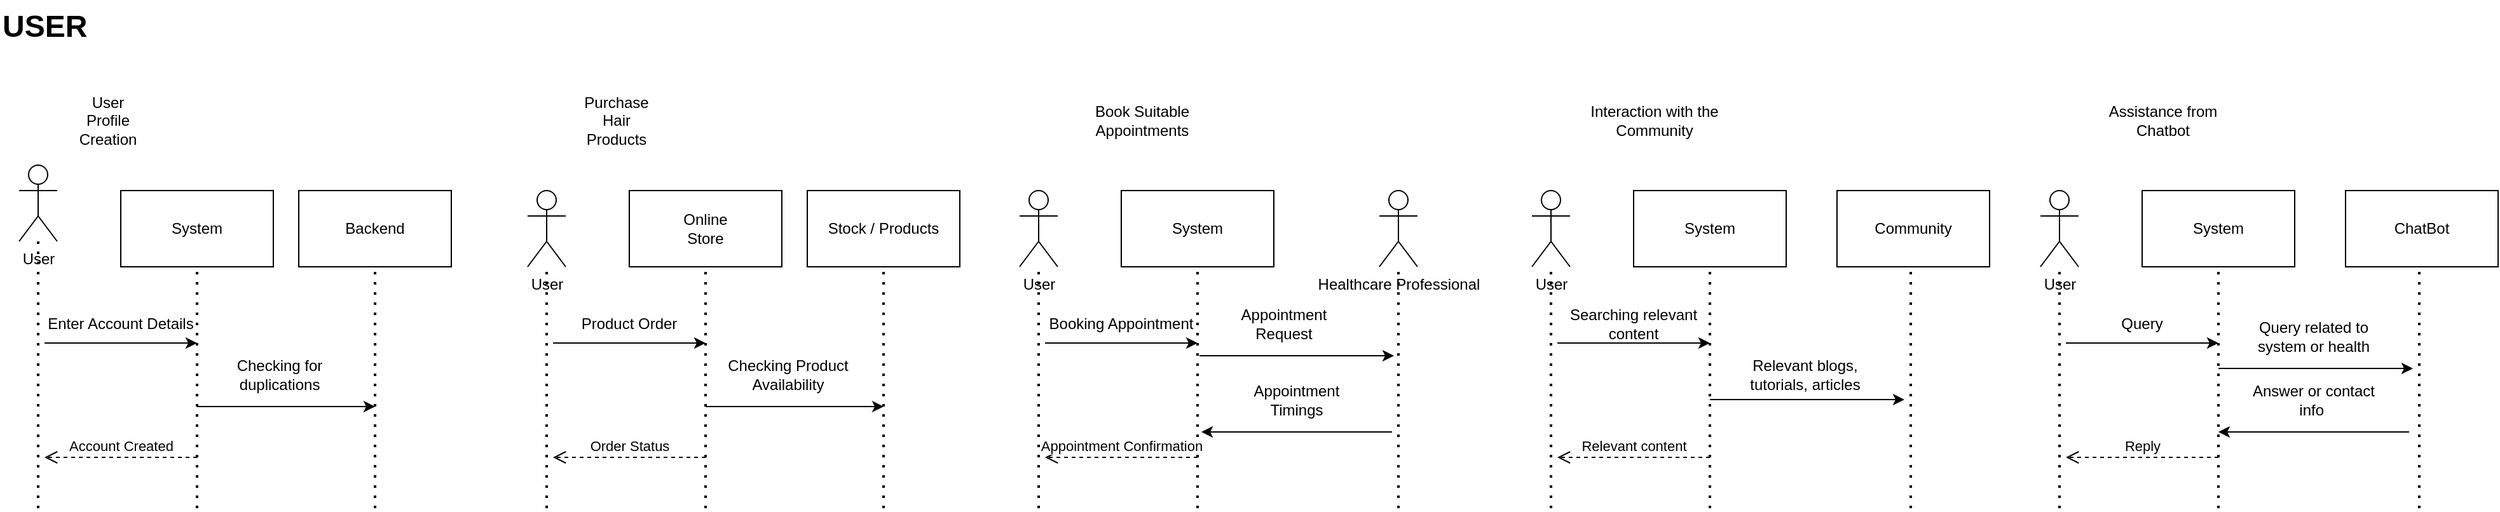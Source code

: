 <mxfile version="24.2.8" type="device" pages="3">
  <diagram name="User" id="lleS5YqRQ-dVJAeJbo27">
    <mxGraphModel dx="1507" dy="3149" grid="1" gridSize="10" guides="1" tooltips="1" connect="1" arrows="1" fold="1" page="1" pageScale="1" pageWidth="827" pageHeight="1169" math="0" shadow="0">
      <root>
        <mxCell id="0" />
        <mxCell id="1" parent="0" />
        <mxCell id="WGwZTziETFCkNmXilPPT-1" value="User" style="shape=umlActor;verticalLabelPosition=bottom;verticalAlign=top;html=1;outlineConnect=0;" vertex="1" parent="1">
          <mxGeometry x="60" y="-1580" width="30" height="60" as="geometry" />
        </mxCell>
        <mxCell id="WGwZTziETFCkNmXilPPT-3" value="User Profile Creation" style="text;html=1;align=center;verticalAlign=middle;whiteSpace=wrap;rounded=0;" vertex="1" parent="1">
          <mxGeometry x="100" y="-1630" width="60" height="30" as="geometry" />
        </mxCell>
        <mxCell id="WGwZTziETFCkNmXilPPT-4" value="" style="endArrow=none;dashed=1;html=1;dashPattern=1 3;strokeWidth=2;rounded=0;" edge="1" parent="1" target="WGwZTziETFCkNmXilPPT-1">
          <mxGeometry width="50" height="50" relative="1" as="geometry">
            <mxPoint x="75" y="-1310" as="sourcePoint" />
            <mxPoint x="180" y="-1500" as="targetPoint" />
          </mxGeometry>
        </mxCell>
        <mxCell id="WGwZTziETFCkNmXilPPT-11" value="" style="endArrow=none;dashed=1;html=1;dashPattern=1 3;strokeWidth=2;rounded=0;" edge="1" parent="1">
          <mxGeometry width="50" height="50" relative="1" as="geometry">
            <mxPoint x="200" y="-1310" as="sourcePoint" />
            <mxPoint x="200" y="-1500" as="targetPoint" />
          </mxGeometry>
        </mxCell>
        <mxCell id="WGwZTziETFCkNmXilPPT-15" value="" style="rounded=0;whiteSpace=wrap;html=1;" vertex="1" parent="1">
          <mxGeometry x="140" y="-1560" width="120" height="60" as="geometry" />
        </mxCell>
        <mxCell id="WGwZTziETFCkNmXilPPT-16" value="System" style="text;html=1;align=center;verticalAlign=middle;whiteSpace=wrap;rounded=0;" vertex="1" parent="1">
          <mxGeometry x="170" y="-1545" width="60" height="30" as="geometry" />
        </mxCell>
        <mxCell id="WGwZTziETFCkNmXilPPT-17" value="" style="endArrow=classic;html=1;rounded=0;" edge="1" parent="1">
          <mxGeometry width="50" height="50" relative="1" as="geometry">
            <mxPoint x="80" y="-1440" as="sourcePoint" />
            <mxPoint x="200" y="-1440" as="targetPoint" />
          </mxGeometry>
        </mxCell>
        <mxCell id="WGwZTziETFCkNmXilPPT-18" value="Account Created" style="html=1;verticalAlign=bottom;endArrow=open;dashed=1;endSize=8;curved=0;rounded=0;" edge="1" parent="1">
          <mxGeometry relative="1" as="geometry">
            <mxPoint x="200" y="-1350" as="sourcePoint" />
            <mxPoint x="80" y="-1350" as="targetPoint" />
          </mxGeometry>
        </mxCell>
        <mxCell id="WGwZTziETFCkNmXilPPT-19" value="" style="endArrow=none;dashed=1;html=1;dashPattern=1 3;strokeWidth=2;rounded=0;" edge="1" parent="1">
          <mxGeometry width="50" height="50" relative="1" as="geometry">
            <mxPoint x="340" y="-1310" as="sourcePoint" />
            <mxPoint x="340" y="-1500" as="targetPoint" />
          </mxGeometry>
        </mxCell>
        <mxCell id="WGwZTziETFCkNmXilPPT-20" value="" style="rounded=0;whiteSpace=wrap;html=1;" vertex="1" parent="1">
          <mxGeometry x="280" y="-1560" width="120" height="60" as="geometry" />
        </mxCell>
        <mxCell id="WGwZTziETFCkNmXilPPT-21" value="Backend" style="text;html=1;align=center;verticalAlign=middle;whiteSpace=wrap;rounded=0;" vertex="1" parent="1">
          <mxGeometry x="310" y="-1545" width="60" height="30" as="geometry" />
        </mxCell>
        <mxCell id="WGwZTziETFCkNmXilPPT-22" value="" style="endArrow=classic;html=1;rounded=0;" edge="1" parent="1">
          <mxGeometry width="50" height="50" relative="1" as="geometry">
            <mxPoint x="200" y="-1390" as="sourcePoint" />
            <mxPoint x="340" y="-1390" as="targetPoint" />
          </mxGeometry>
        </mxCell>
        <mxCell id="WGwZTziETFCkNmXilPPT-23" value="Enter Account Details" style="text;html=1;align=center;verticalAlign=middle;whiteSpace=wrap;rounded=0;" vertex="1" parent="1">
          <mxGeometry x="80" y="-1470" width="120" height="30" as="geometry" />
        </mxCell>
        <mxCell id="WGwZTziETFCkNmXilPPT-24" value="Checking for duplications" style="text;html=1;align=center;verticalAlign=middle;whiteSpace=wrap;rounded=0;" vertex="1" parent="1">
          <mxGeometry x="210" y="-1430" width="110" height="30" as="geometry" />
        </mxCell>
        <mxCell id="WGwZTziETFCkNmXilPPT-26" value="User&lt;div&gt;&lt;br&gt;&lt;/div&gt;" style="shape=umlActor;verticalLabelPosition=bottom;verticalAlign=top;html=1;outlineConnect=0;" vertex="1" parent="1">
          <mxGeometry x="460" y="-1560" width="30" height="60" as="geometry" />
        </mxCell>
        <mxCell id="WGwZTziETFCkNmXilPPT-27" value="Purchase Hair Products" style="text;html=1;align=center;verticalAlign=middle;whiteSpace=wrap;rounded=0;" vertex="1" parent="1">
          <mxGeometry x="500" y="-1630" width="60" height="30" as="geometry" />
        </mxCell>
        <mxCell id="WGwZTziETFCkNmXilPPT-28" value="" style="endArrow=none;dashed=1;html=1;dashPattern=1 3;strokeWidth=2;rounded=0;" edge="1" parent="1" target="WGwZTziETFCkNmXilPPT-26">
          <mxGeometry width="50" height="50" relative="1" as="geometry">
            <mxPoint x="475" y="-1310" as="sourcePoint" />
            <mxPoint x="580" y="-1500" as="targetPoint" />
          </mxGeometry>
        </mxCell>
        <mxCell id="WGwZTziETFCkNmXilPPT-29" value="" style="endArrow=none;dashed=1;html=1;dashPattern=1 3;strokeWidth=2;rounded=0;" edge="1" parent="1">
          <mxGeometry width="50" height="50" relative="1" as="geometry">
            <mxPoint x="600" y="-1310" as="sourcePoint" />
            <mxPoint x="600" y="-1500" as="targetPoint" />
          </mxGeometry>
        </mxCell>
        <mxCell id="WGwZTziETFCkNmXilPPT-30" value="" style="rounded=0;whiteSpace=wrap;html=1;" vertex="1" parent="1">
          <mxGeometry x="540" y="-1560" width="120" height="60" as="geometry" />
        </mxCell>
        <mxCell id="WGwZTziETFCkNmXilPPT-31" value="Online Store" style="text;html=1;align=center;verticalAlign=middle;whiteSpace=wrap;rounded=0;" vertex="1" parent="1">
          <mxGeometry x="570" y="-1545" width="60" height="30" as="geometry" />
        </mxCell>
        <mxCell id="WGwZTziETFCkNmXilPPT-32" value="" style="endArrow=classic;html=1;rounded=0;" edge="1" parent="1">
          <mxGeometry width="50" height="50" relative="1" as="geometry">
            <mxPoint x="480" y="-1440" as="sourcePoint" />
            <mxPoint x="600" y="-1440" as="targetPoint" />
          </mxGeometry>
        </mxCell>
        <mxCell id="WGwZTziETFCkNmXilPPT-33" value="Order Status" style="html=1;verticalAlign=bottom;endArrow=open;dashed=1;endSize=8;curved=0;rounded=0;" edge="1" parent="1">
          <mxGeometry relative="1" as="geometry">
            <mxPoint x="600" y="-1350" as="sourcePoint" />
            <mxPoint x="480" y="-1350" as="targetPoint" />
          </mxGeometry>
        </mxCell>
        <mxCell id="WGwZTziETFCkNmXilPPT-34" value="" style="endArrow=none;dashed=1;html=1;dashPattern=1 3;strokeWidth=2;rounded=0;" edge="1" parent="1">
          <mxGeometry width="50" height="50" relative="1" as="geometry">
            <mxPoint x="740" y="-1310" as="sourcePoint" />
            <mxPoint x="740" y="-1500" as="targetPoint" />
          </mxGeometry>
        </mxCell>
        <mxCell id="WGwZTziETFCkNmXilPPT-35" value="" style="rounded=0;whiteSpace=wrap;html=1;" vertex="1" parent="1">
          <mxGeometry x="680" y="-1560" width="120" height="60" as="geometry" />
        </mxCell>
        <mxCell id="WGwZTziETFCkNmXilPPT-36" value="Stock / Products" style="text;html=1;align=center;verticalAlign=middle;whiteSpace=wrap;rounded=0;" vertex="1" parent="1">
          <mxGeometry x="695" y="-1545" width="90" height="30" as="geometry" />
        </mxCell>
        <mxCell id="WGwZTziETFCkNmXilPPT-37" value="" style="endArrow=classic;html=1;rounded=0;" edge="1" parent="1">
          <mxGeometry width="50" height="50" relative="1" as="geometry">
            <mxPoint x="600" y="-1390" as="sourcePoint" />
            <mxPoint x="740" y="-1390" as="targetPoint" />
          </mxGeometry>
        </mxCell>
        <mxCell id="WGwZTziETFCkNmXilPPT-38" value="Product Order" style="text;html=1;align=center;verticalAlign=middle;whiteSpace=wrap;rounded=0;" vertex="1" parent="1">
          <mxGeometry x="480" y="-1470" width="120" height="30" as="geometry" />
        </mxCell>
        <mxCell id="WGwZTziETFCkNmXilPPT-39" value="Checking Product Availability" style="text;html=1;align=center;verticalAlign=middle;whiteSpace=wrap;rounded=0;" vertex="1" parent="1">
          <mxGeometry x="610" y="-1430" width="110" height="30" as="geometry" />
        </mxCell>
        <mxCell id="WGwZTziETFCkNmXilPPT-45" value="User&lt;div&gt;&lt;br&gt;&lt;/div&gt;" style="shape=umlActor;verticalLabelPosition=bottom;verticalAlign=top;html=1;outlineConnect=0;" vertex="1" parent="1">
          <mxGeometry x="847" y="-1560" width="30" height="60" as="geometry" />
        </mxCell>
        <mxCell id="WGwZTziETFCkNmXilPPT-46" value="Book Suitable Appointments" style="text;html=1;align=center;verticalAlign=middle;whiteSpace=wrap;rounded=0;" vertex="1" parent="1">
          <mxGeometry x="887" y="-1630" width="113" height="30" as="geometry" />
        </mxCell>
        <mxCell id="WGwZTziETFCkNmXilPPT-47" value="" style="endArrow=none;dashed=1;html=1;dashPattern=1 3;strokeWidth=2;rounded=0;" edge="1" parent="1" target="WGwZTziETFCkNmXilPPT-45">
          <mxGeometry width="50" height="50" relative="1" as="geometry">
            <mxPoint x="862" y="-1310" as="sourcePoint" />
            <mxPoint x="967" y="-1500" as="targetPoint" />
          </mxGeometry>
        </mxCell>
        <mxCell id="WGwZTziETFCkNmXilPPT-48" value="" style="endArrow=none;dashed=1;html=1;dashPattern=1 3;strokeWidth=2;rounded=0;" edge="1" parent="1">
          <mxGeometry width="50" height="50" relative="1" as="geometry">
            <mxPoint x="987" y="-1310" as="sourcePoint" />
            <mxPoint x="987" y="-1500" as="targetPoint" />
          </mxGeometry>
        </mxCell>
        <mxCell id="WGwZTziETFCkNmXilPPT-49" value="" style="rounded=0;whiteSpace=wrap;html=1;" vertex="1" parent="1">
          <mxGeometry x="927" y="-1560" width="120" height="60" as="geometry" />
        </mxCell>
        <mxCell id="WGwZTziETFCkNmXilPPT-50" value="System" style="text;html=1;align=center;verticalAlign=middle;whiteSpace=wrap;rounded=0;" vertex="1" parent="1">
          <mxGeometry x="957" y="-1545" width="60" height="30" as="geometry" />
        </mxCell>
        <mxCell id="WGwZTziETFCkNmXilPPT-51" value="" style="endArrow=classic;html=1;rounded=0;" edge="1" parent="1">
          <mxGeometry width="50" height="50" relative="1" as="geometry">
            <mxPoint x="867" y="-1440" as="sourcePoint" />
            <mxPoint x="987" y="-1440" as="targetPoint" />
          </mxGeometry>
        </mxCell>
        <mxCell id="WGwZTziETFCkNmXilPPT-52" value="Appointment Confirmation" style="html=1;verticalAlign=bottom;endArrow=open;dashed=1;endSize=8;curved=0;rounded=0;" edge="1" parent="1">
          <mxGeometry relative="1" as="geometry">
            <mxPoint x="987" y="-1350" as="sourcePoint" />
            <mxPoint x="867" y="-1350" as="targetPoint" />
          </mxGeometry>
        </mxCell>
        <mxCell id="WGwZTziETFCkNmXilPPT-53" value="" style="endArrow=none;dashed=1;html=1;dashPattern=1 3;strokeWidth=2;rounded=0;" edge="1" parent="1" target="WGwZTziETFCkNmXilPPT-59">
          <mxGeometry width="50" height="50" relative="1" as="geometry">
            <mxPoint x="1145" y="-1310" as="sourcePoint" />
            <mxPoint x="1140" y="-1500" as="targetPoint" />
          </mxGeometry>
        </mxCell>
        <mxCell id="WGwZTziETFCkNmXilPPT-56" value="" style="endArrow=classic;html=1;rounded=0;" edge="1" parent="1">
          <mxGeometry width="50" height="50" relative="1" as="geometry">
            <mxPoint x="988.5" y="-1430" as="sourcePoint" />
            <mxPoint x="1141.5" y="-1430" as="targetPoint" />
          </mxGeometry>
        </mxCell>
        <mxCell id="WGwZTziETFCkNmXilPPT-57" value="Booking Appointment" style="text;html=1;align=center;verticalAlign=middle;whiteSpace=wrap;rounded=0;" vertex="1" parent="1">
          <mxGeometry x="867" y="-1470" width="120" height="30" as="geometry" />
        </mxCell>
        <mxCell id="WGwZTziETFCkNmXilPPT-58" value="Appointment Request" style="text;html=1;align=center;verticalAlign=middle;whiteSpace=wrap;rounded=0;" vertex="1" parent="1">
          <mxGeometry x="1000" y="-1470" width="110" height="30" as="geometry" />
        </mxCell>
        <mxCell id="WGwZTziETFCkNmXilPPT-59" value="&lt;div&gt;Healthcare Professional&lt;/div&gt;" style="shape=umlActor;verticalLabelPosition=bottom;verticalAlign=top;html=1;outlineConnect=0;" vertex="1" parent="1">
          <mxGeometry x="1130" y="-1560" width="30" height="60" as="geometry" />
        </mxCell>
        <mxCell id="WGwZTziETFCkNmXilPPT-61" value="" style="endArrow=classic;html=1;rounded=0;" edge="1" parent="1">
          <mxGeometry width="50" height="50" relative="1" as="geometry">
            <mxPoint x="1140" y="-1370" as="sourcePoint" />
            <mxPoint x="990" y="-1370" as="targetPoint" />
          </mxGeometry>
        </mxCell>
        <mxCell id="WGwZTziETFCkNmXilPPT-62" value="Appointment Timings" style="text;html=1;align=center;verticalAlign=middle;whiteSpace=wrap;rounded=0;" vertex="1" parent="1">
          <mxGeometry x="1010" y="-1410" width="110" height="30" as="geometry" />
        </mxCell>
        <mxCell id="WGwZTziETFCkNmXilPPT-63" value="User&lt;div&gt;&lt;br&gt;&lt;/div&gt;" style="shape=umlActor;verticalLabelPosition=bottom;verticalAlign=top;html=1;outlineConnect=0;" vertex="1" parent="1">
          <mxGeometry x="1250" y="-1560" width="30" height="60" as="geometry" />
        </mxCell>
        <mxCell id="WGwZTziETFCkNmXilPPT-64" value="Interaction with the Community" style="text;html=1;align=center;verticalAlign=middle;whiteSpace=wrap;rounded=0;" vertex="1" parent="1">
          <mxGeometry x="1290" y="-1630" width="113" height="30" as="geometry" />
        </mxCell>
        <mxCell id="WGwZTziETFCkNmXilPPT-65" value="" style="endArrow=none;dashed=1;html=1;dashPattern=1 3;strokeWidth=2;rounded=0;" edge="1" parent="1" target="WGwZTziETFCkNmXilPPT-63">
          <mxGeometry width="50" height="50" relative="1" as="geometry">
            <mxPoint x="1265" y="-1310" as="sourcePoint" />
            <mxPoint x="1370" y="-1500" as="targetPoint" />
          </mxGeometry>
        </mxCell>
        <mxCell id="WGwZTziETFCkNmXilPPT-66" value="" style="endArrow=none;dashed=1;html=1;dashPattern=1 3;strokeWidth=2;rounded=0;" edge="1" parent="1">
          <mxGeometry width="50" height="50" relative="1" as="geometry">
            <mxPoint x="1390" y="-1310" as="sourcePoint" />
            <mxPoint x="1390" y="-1500" as="targetPoint" />
          </mxGeometry>
        </mxCell>
        <mxCell id="WGwZTziETFCkNmXilPPT-67" value="" style="rounded=0;whiteSpace=wrap;html=1;" vertex="1" parent="1">
          <mxGeometry x="1330" y="-1560" width="120" height="60" as="geometry" />
        </mxCell>
        <mxCell id="WGwZTziETFCkNmXilPPT-68" value="System" style="text;html=1;align=center;verticalAlign=middle;whiteSpace=wrap;rounded=0;" vertex="1" parent="1">
          <mxGeometry x="1360" y="-1545" width="60" height="30" as="geometry" />
        </mxCell>
        <mxCell id="WGwZTziETFCkNmXilPPT-69" value="" style="endArrow=classic;html=1;rounded=0;" edge="1" parent="1">
          <mxGeometry width="50" height="50" relative="1" as="geometry">
            <mxPoint x="1270" y="-1440" as="sourcePoint" />
            <mxPoint x="1390" y="-1440" as="targetPoint" />
          </mxGeometry>
        </mxCell>
        <mxCell id="WGwZTziETFCkNmXilPPT-70" value="Relevant content" style="html=1;verticalAlign=bottom;endArrow=open;dashed=1;endSize=8;curved=0;rounded=0;" edge="1" parent="1">
          <mxGeometry relative="1" as="geometry">
            <mxPoint x="1390" y="-1350" as="sourcePoint" />
            <mxPoint x="1270" y="-1350" as="targetPoint" />
          </mxGeometry>
        </mxCell>
        <mxCell id="WGwZTziETFCkNmXilPPT-71" value="" style="endArrow=none;dashed=1;html=1;dashPattern=1 3;strokeWidth=2;rounded=0;" edge="1" parent="1">
          <mxGeometry width="50" height="50" relative="1" as="geometry">
            <mxPoint x="1548" y="-1310" as="sourcePoint" />
            <mxPoint x="1548" y="-1500" as="targetPoint" />
          </mxGeometry>
        </mxCell>
        <mxCell id="WGwZTziETFCkNmXilPPT-72" value="" style="endArrow=classic;html=1;rounded=0;" edge="1" parent="1">
          <mxGeometry width="50" height="50" relative="1" as="geometry">
            <mxPoint x="1390" y="-1395.5" as="sourcePoint" />
            <mxPoint x="1543" y="-1395.5" as="targetPoint" />
          </mxGeometry>
        </mxCell>
        <mxCell id="WGwZTziETFCkNmXilPPT-73" value="Searching relevant content" style="text;html=1;align=center;verticalAlign=middle;whiteSpace=wrap;rounded=0;" vertex="1" parent="1">
          <mxGeometry x="1270" y="-1470" width="120" height="30" as="geometry" />
        </mxCell>
        <mxCell id="WGwZTziETFCkNmXilPPT-74" value="Relevant blogs, tutorials, articles" style="text;html=1;align=center;verticalAlign=middle;whiteSpace=wrap;rounded=0;" vertex="1" parent="1">
          <mxGeometry x="1410" y="-1430" width="110" height="30" as="geometry" />
        </mxCell>
        <mxCell id="WGwZTziETFCkNmXilPPT-78" value="" style="rounded=0;whiteSpace=wrap;html=1;" vertex="1" parent="1">
          <mxGeometry x="1490" y="-1560" width="120" height="60" as="geometry" />
        </mxCell>
        <mxCell id="WGwZTziETFCkNmXilPPT-79" value="Community" style="text;html=1;align=center;verticalAlign=middle;whiteSpace=wrap;rounded=0;" vertex="1" parent="1">
          <mxGeometry x="1520" y="-1545" width="60" height="30" as="geometry" />
        </mxCell>
        <mxCell id="WGwZTziETFCkNmXilPPT-81" value="User&lt;div&gt;&lt;br&gt;&lt;/div&gt;" style="shape=umlActor;verticalLabelPosition=bottom;verticalAlign=top;html=1;outlineConnect=0;" vertex="1" parent="1">
          <mxGeometry x="1650" y="-1560" width="30" height="60" as="geometry" />
        </mxCell>
        <mxCell id="WGwZTziETFCkNmXilPPT-82" value="Assistance from Chatbot" style="text;html=1;align=center;verticalAlign=middle;whiteSpace=wrap;rounded=0;" vertex="1" parent="1">
          <mxGeometry x="1690" y="-1630" width="113" height="30" as="geometry" />
        </mxCell>
        <mxCell id="WGwZTziETFCkNmXilPPT-83" value="" style="endArrow=none;dashed=1;html=1;dashPattern=1 3;strokeWidth=2;rounded=0;" edge="1" parent="1" target="WGwZTziETFCkNmXilPPT-81">
          <mxGeometry width="50" height="50" relative="1" as="geometry">
            <mxPoint x="1665" y="-1310" as="sourcePoint" />
            <mxPoint x="1770" y="-1500" as="targetPoint" />
          </mxGeometry>
        </mxCell>
        <mxCell id="WGwZTziETFCkNmXilPPT-84" value="" style="endArrow=none;dashed=1;html=1;dashPattern=1 3;strokeWidth=2;rounded=0;" edge="1" parent="1">
          <mxGeometry width="50" height="50" relative="1" as="geometry">
            <mxPoint x="1790" y="-1310" as="sourcePoint" />
            <mxPoint x="1790" y="-1500" as="targetPoint" />
          </mxGeometry>
        </mxCell>
        <mxCell id="WGwZTziETFCkNmXilPPT-85" value="" style="rounded=0;whiteSpace=wrap;html=1;" vertex="1" parent="1">
          <mxGeometry x="1730" y="-1560" width="120" height="60" as="geometry" />
        </mxCell>
        <mxCell id="WGwZTziETFCkNmXilPPT-86" value="System" style="text;html=1;align=center;verticalAlign=middle;whiteSpace=wrap;rounded=0;" vertex="1" parent="1">
          <mxGeometry x="1760" y="-1545" width="60" height="30" as="geometry" />
        </mxCell>
        <mxCell id="WGwZTziETFCkNmXilPPT-87" value="" style="endArrow=classic;html=1;rounded=0;" edge="1" parent="1">
          <mxGeometry width="50" height="50" relative="1" as="geometry">
            <mxPoint x="1670" y="-1440" as="sourcePoint" />
            <mxPoint x="1790" y="-1440" as="targetPoint" />
          </mxGeometry>
        </mxCell>
        <mxCell id="WGwZTziETFCkNmXilPPT-88" value="Reply" style="html=1;verticalAlign=bottom;endArrow=open;dashed=1;endSize=8;curved=0;rounded=0;" edge="1" parent="1">
          <mxGeometry relative="1" as="geometry">
            <mxPoint x="1790" y="-1350" as="sourcePoint" />
            <mxPoint x="1670" y="-1350" as="targetPoint" />
          </mxGeometry>
        </mxCell>
        <mxCell id="WGwZTziETFCkNmXilPPT-89" value="" style="endArrow=none;dashed=1;html=1;dashPattern=1 3;strokeWidth=2;rounded=0;" edge="1" parent="1">
          <mxGeometry width="50" height="50" relative="1" as="geometry">
            <mxPoint x="1948" y="-1310" as="sourcePoint" />
            <mxPoint x="1948" y="-1500" as="targetPoint" />
          </mxGeometry>
        </mxCell>
        <mxCell id="WGwZTziETFCkNmXilPPT-90" value="" style="endArrow=classic;html=1;rounded=0;" edge="1" parent="1">
          <mxGeometry width="50" height="50" relative="1" as="geometry">
            <mxPoint x="1790" y="-1420" as="sourcePoint" />
            <mxPoint x="1943" y="-1420" as="targetPoint" />
          </mxGeometry>
        </mxCell>
        <mxCell id="WGwZTziETFCkNmXilPPT-91" value="Query" style="text;html=1;align=center;verticalAlign=middle;whiteSpace=wrap;rounded=0;" vertex="1" parent="1">
          <mxGeometry x="1670" y="-1470" width="120" height="30" as="geometry" />
        </mxCell>
        <mxCell id="WGwZTziETFCkNmXilPPT-92" value="Query related to system or health" style="text;html=1;align=center;verticalAlign=middle;whiteSpace=wrap;rounded=0;" vertex="1" parent="1">
          <mxGeometry x="1810" y="-1460" width="110" height="30" as="geometry" />
        </mxCell>
        <mxCell id="WGwZTziETFCkNmXilPPT-93" value="" style="rounded=0;whiteSpace=wrap;html=1;" vertex="1" parent="1">
          <mxGeometry x="1890" y="-1560" width="120" height="60" as="geometry" />
        </mxCell>
        <mxCell id="WGwZTziETFCkNmXilPPT-94" value="ChatBot" style="text;html=1;align=center;verticalAlign=middle;whiteSpace=wrap;rounded=0;" vertex="1" parent="1">
          <mxGeometry x="1920" y="-1545" width="60" height="30" as="geometry" />
        </mxCell>
        <mxCell id="WGwZTziETFCkNmXilPPT-95" value="" style="endArrow=classic;html=1;rounded=0;" edge="1" parent="1">
          <mxGeometry width="50" height="50" relative="1" as="geometry">
            <mxPoint x="1940" y="-1370" as="sourcePoint" />
            <mxPoint x="1790" y="-1370" as="targetPoint" />
          </mxGeometry>
        </mxCell>
        <mxCell id="WGwZTziETFCkNmXilPPT-96" value="Answer or contact info&amp;nbsp;" style="text;html=1;align=center;verticalAlign=middle;whiteSpace=wrap;rounded=0;" vertex="1" parent="1">
          <mxGeometry x="1810" y="-1410" width="110" height="30" as="geometry" />
        </mxCell>
        <mxCell id="WGwZTziETFCkNmXilPPT-239" value="&lt;h1 style=&quot;margin-top: 0px;&quot;&gt;USER&lt;/h1&gt;" style="text;html=1;whiteSpace=wrap;overflow=hidden;rounded=0;" vertex="1" parent="1">
          <mxGeometry x="45" y="-1710" width="440" height="120" as="geometry" />
        </mxCell>
      </root>
    </mxGraphModel>
  </diagram>
  <diagram id="AoEeBk0IZKIyJiZy1rI-" name="Management">
    <mxGraphModel dx="2369" dy="3612" grid="1" gridSize="10" guides="1" tooltips="1" connect="1" arrows="1" fold="1" page="1" pageScale="1" pageWidth="827" pageHeight="1169" math="0" shadow="0">
      <root>
        <mxCell id="0" />
        <mxCell id="1" parent="0" />
        <mxCell id="9voFz82aNA_13G5_h1q_-1" value="Management" style="shape=umlActor;verticalLabelPosition=bottom;verticalAlign=top;html=1;outlineConnect=0;" vertex="1" parent="1">
          <mxGeometry x="40" y="-1119" width="30" height="60" as="geometry" />
        </mxCell>
        <mxCell id="9voFz82aNA_13G5_h1q_-2" value="Manage User Accounts" style="text;html=1;align=center;verticalAlign=middle;whiteSpace=wrap;rounded=0;" vertex="1" parent="1">
          <mxGeometry x="80" y="-1169" width="60" height="30" as="geometry" />
        </mxCell>
        <mxCell id="9voFz82aNA_13G5_h1q_-3" value="" style="endArrow=none;dashed=1;html=1;dashPattern=1 3;strokeWidth=2;rounded=0;" edge="1" parent="1" target="9voFz82aNA_13G5_h1q_-1">
          <mxGeometry width="50" height="50" relative="1" as="geometry">
            <mxPoint x="55" y="-849" as="sourcePoint" />
            <mxPoint x="160" y="-1039" as="targetPoint" />
          </mxGeometry>
        </mxCell>
        <mxCell id="9voFz82aNA_13G5_h1q_-4" value="" style="endArrow=none;dashed=1;html=1;dashPattern=1 3;strokeWidth=2;rounded=0;" edge="1" parent="1">
          <mxGeometry width="50" height="50" relative="1" as="geometry">
            <mxPoint x="180" y="-849" as="sourcePoint" />
            <mxPoint x="180" y="-1039" as="targetPoint" />
          </mxGeometry>
        </mxCell>
        <mxCell id="9voFz82aNA_13G5_h1q_-5" value="" style="rounded=0;whiteSpace=wrap;html=1;" vertex="1" parent="1">
          <mxGeometry x="120" y="-1099" width="120" height="60" as="geometry" />
        </mxCell>
        <mxCell id="9voFz82aNA_13G5_h1q_-6" value="System" style="text;html=1;align=center;verticalAlign=middle;whiteSpace=wrap;rounded=0;" vertex="1" parent="1">
          <mxGeometry x="150" y="-1084" width="60" height="30" as="geometry" />
        </mxCell>
        <mxCell id="9voFz82aNA_13G5_h1q_-7" value="" style="endArrow=classic;html=1;rounded=0;" edge="1" parent="1">
          <mxGeometry width="50" height="50" relative="1" as="geometry">
            <mxPoint x="60" y="-979" as="sourcePoint" />
            <mxPoint x="180" y="-979" as="targetPoint" />
          </mxGeometry>
        </mxCell>
        <mxCell id="9voFz82aNA_13G5_h1q_-8" value="Display Account Public Details" style="html=1;verticalAlign=bottom;endArrow=open;dashed=1;endSize=8;curved=0;rounded=0;" edge="1" parent="1">
          <mxGeometry x="-0.167" y="-11" relative="1" as="geometry">
            <mxPoint x="180" y="-889" as="sourcePoint" />
            <mxPoint x="60" y="-889" as="targetPoint" />
            <mxPoint as="offset" />
          </mxGeometry>
        </mxCell>
        <mxCell id="9voFz82aNA_13G5_h1q_-9" value="" style="endArrow=none;dashed=1;html=1;dashPattern=1 3;strokeWidth=2;rounded=0;" edge="1" parent="1">
          <mxGeometry width="50" height="50" relative="1" as="geometry">
            <mxPoint x="320" y="-849" as="sourcePoint" />
            <mxPoint x="320" y="-1039" as="targetPoint" />
          </mxGeometry>
        </mxCell>
        <mxCell id="9voFz82aNA_13G5_h1q_-10" value="" style="rounded=0;whiteSpace=wrap;html=1;" vertex="1" parent="1">
          <mxGeometry x="260" y="-1099" width="120" height="60" as="geometry" />
        </mxCell>
        <mxCell id="9voFz82aNA_13G5_h1q_-11" value="Backend" style="text;html=1;align=center;verticalAlign=middle;whiteSpace=wrap;rounded=0;" vertex="1" parent="1">
          <mxGeometry x="290" y="-1084" width="60" height="30" as="geometry" />
        </mxCell>
        <mxCell id="9voFz82aNA_13G5_h1q_-12" value="" style="endArrow=classic;html=1;rounded=0;" edge="1" parent="1">
          <mxGeometry width="50" height="50" relative="1" as="geometry">
            <mxPoint x="180" y="-929" as="sourcePoint" />
            <mxPoint x="320" y="-929" as="targetPoint" />
          </mxGeometry>
        </mxCell>
        <mxCell id="9voFz82aNA_13G5_h1q_-13" value="Account Access Request" style="text;html=1;align=center;verticalAlign=middle;whiteSpace=wrap;rounded=0;" vertex="1" parent="1">
          <mxGeometry x="60" y="-1009" width="120" height="30" as="geometry" />
        </mxCell>
        <mxCell id="9voFz82aNA_13G5_h1q_-14" value="Getting Account" style="text;html=1;align=center;verticalAlign=middle;whiteSpace=wrap;rounded=0;" vertex="1" parent="1">
          <mxGeometry x="190" y="-969" width="110" height="30" as="geometry" />
        </mxCell>
        <mxCell id="9voFz82aNA_13G5_h1q_-15" value="Product Mangement" style="text;html=1;align=center;verticalAlign=middle;whiteSpace=wrap;rounded=0;" vertex="1" parent="1">
          <mxGeometry x="480" y="-1169" width="60" height="30" as="geometry" />
        </mxCell>
        <mxCell id="9voFz82aNA_13G5_h1q_-16" value="" style="endArrow=none;dashed=1;html=1;dashPattern=1 3;strokeWidth=2;rounded=0;" edge="1" parent="1">
          <mxGeometry width="50" height="50" relative="1" as="geometry">
            <mxPoint x="455" y="-849" as="sourcePoint" />
            <mxPoint x="455" y="-1039" as="targetPoint" />
          </mxGeometry>
        </mxCell>
        <mxCell id="9voFz82aNA_13G5_h1q_-17" value="" style="endArrow=none;dashed=1;html=1;dashPattern=1 3;strokeWidth=2;rounded=0;" edge="1" parent="1">
          <mxGeometry width="50" height="50" relative="1" as="geometry">
            <mxPoint x="580" y="-849" as="sourcePoint" />
            <mxPoint x="580" y="-1039" as="targetPoint" />
          </mxGeometry>
        </mxCell>
        <mxCell id="9voFz82aNA_13G5_h1q_-18" value="" style="endArrow=classic;html=1;rounded=0;" edge="1" parent="1">
          <mxGeometry width="50" height="50" relative="1" as="geometry">
            <mxPoint x="585" y="-990" as="sourcePoint" />
            <mxPoint x="720" y="-990" as="targetPoint" />
          </mxGeometry>
        </mxCell>
        <mxCell id="9voFz82aNA_13G5_h1q_-19" value="Product(s) Ready" style="html=1;verticalAlign=bottom;endArrow=open;dashed=1;endSize=8;curved=0;rounded=0;" edge="1" parent="1">
          <mxGeometry relative="1" as="geometry">
            <mxPoint x="715" y="-900" as="sourcePoint" />
            <mxPoint x="580" y="-900" as="targetPoint" />
          </mxGeometry>
        </mxCell>
        <mxCell id="9voFz82aNA_13G5_h1q_-20" value="" style="endArrow=none;dashed=1;html=1;dashPattern=1 3;strokeWidth=2;rounded=0;" edge="1" parent="1">
          <mxGeometry width="50" height="50" relative="1" as="geometry">
            <mxPoint x="720" y="-849" as="sourcePoint" />
            <mxPoint x="720" y="-1039" as="targetPoint" />
          </mxGeometry>
        </mxCell>
        <mxCell id="9voFz82aNA_13G5_h1q_-21" value="" style="rounded=0;whiteSpace=wrap;html=1;" vertex="1" parent="1">
          <mxGeometry x="660" y="-1099" width="120" height="60" as="geometry" />
        </mxCell>
        <mxCell id="9voFz82aNA_13G5_h1q_-22" value="Stock / Products" style="text;html=1;align=center;verticalAlign=middle;whiteSpace=wrap;rounded=0;" vertex="1" parent="1">
          <mxGeometry x="675" y="-1084" width="90" height="30" as="geometry" />
        </mxCell>
        <mxCell id="9voFz82aNA_13G5_h1q_-23" value="" style="endArrow=classic;html=1;rounded=0;" edge="1" parent="1">
          <mxGeometry width="50" height="50" relative="1" as="geometry">
            <mxPoint x="580" y="-870" as="sourcePoint" />
            <mxPoint x="460" y="-870" as="targetPoint" />
          </mxGeometry>
        </mxCell>
        <mxCell id="9voFz82aNA_13G5_h1q_-24" value="User&#39;s Product" style="text;html=1;align=center;verticalAlign=middle;whiteSpace=wrap;rounded=0;" vertex="1" parent="1">
          <mxGeometry x="585" y="-1020" width="120" height="30" as="geometry" />
        </mxCell>
        <mxCell id="9voFz82aNA_13G5_h1q_-25" value="Order Ready" style="text;html=1;align=center;verticalAlign=middle;whiteSpace=wrap;rounded=0;" vertex="1" parent="1">
          <mxGeometry x="460" y="-900" width="110" height="30" as="geometry" />
        </mxCell>
        <mxCell id="9voFz82aNA_13G5_h1q_-26" value="Oversee Treatment Schedules" style="text;html=1;align=center;verticalAlign=middle;whiteSpace=wrap;rounded=0;" vertex="1" parent="1">
          <mxGeometry x="867" y="-1169" width="113" height="30" as="geometry" />
        </mxCell>
        <mxCell id="9voFz82aNA_13G5_h1q_-27" value="" style="endArrow=none;dashed=1;html=1;dashPattern=1 3;strokeWidth=2;rounded=0;" edge="1" parent="1">
          <mxGeometry width="50" height="50" relative="1" as="geometry">
            <mxPoint x="842" y="-849" as="sourcePoint" />
            <mxPoint x="842" y="-1039" as="targetPoint" />
          </mxGeometry>
        </mxCell>
        <mxCell id="9voFz82aNA_13G5_h1q_-28" value="" style="endArrow=none;dashed=1;html=1;dashPattern=1 3;strokeWidth=2;rounded=0;" edge="1" parent="1">
          <mxGeometry width="50" height="50" relative="1" as="geometry">
            <mxPoint x="967" y="-849" as="sourcePoint" />
            <mxPoint x="967" y="-1039" as="targetPoint" />
          </mxGeometry>
        </mxCell>
        <mxCell id="9voFz82aNA_13G5_h1q_-29" value="" style="endArrow=classic;html=1;rounded=0;" edge="1" parent="1">
          <mxGeometry width="50" height="50" relative="1" as="geometry">
            <mxPoint x="847" y="-979" as="sourcePoint" />
            <mxPoint x="967" y="-979" as="targetPoint" />
          </mxGeometry>
        </mxCell>
        <mxCell id="9voFz82aNA_13G5_h1q_-30" value="Setting Appointment&amp;nbsp;" style="html=1;verticalAlign=bottom;endArrow=open;dashed=1;endSize=8;curved=0;rounded=0;" edge="1" parent="1">
          <mxGeometry relative="1" as="geometry">
            <mxPoint x="960" y="-860" as="sourcePoint" />
            <mxPoint x="840" y="-860" as="targetPoint" />
          </mxGeometry>
        </mxCell>
        <mxCell id="9voFz82aNA_13G5_h1q_-31" value="" style="endArrow=none;dashed=1;html=1;dashPattern=1 3;strokeWidth=2;rounded=0;" edge="1" parent="1" target="9voFz82aNA_13G5_h1q_-35">
          <mxGeometry width="50" height="50" relative="1" as="geometry">
            <mxPoint x="1125" y="-849" as="sourcePoint" />
            <mxPoint x="1120" y="-1039" as="targetPoint" />
          </mxGeometry>
        </mxCell>
        <mxCell id="9voFz82aNA_13G5_h1q_-32" value="" style="endArrow=classic;html=1;rounded=0;" edge="1" parent="1">
          <mxGeometry width="50" height="50" relative="1" as="geometry">
            <mxPoint x="968.5" y="-969" as="sourcePoint" />
            <mxPoint x="1121.5" y="-969" as="targetPoint" />
          </mxGeometry>
        </mxCell>
        <mxCell id="9voFz82aNA_13G5_h1q_-33" value="Booking Appointment" style="text;html=1;align=center;verticalAlign=middle;whiteSpace=wrap;rounded=0;" vertex="1" parent="1">
          <mxGeometry x="847" y="-1009" width="120" height="30" as="geometry" />
        </mxCell>
        <mxCell id="9voFz82aNA_13G5_h1q_-34" value="Confirmation from HC Professional &amp;amp; User" style="text;html=1;align=center;verticalAlign=middle;whiteSpace=wrap;rounded=0;" vertex="1" parent="1">
          <mxGeometry x="980" y="-1009" width="110" height="30" as="geometry" />
        </mxCell>
        <mxCell id="9voFz82aNA_13G5_h1q_-35" value="&lt;div&gt;Healthcare Professional&lt;/div&gt;" style="shape=umlActor;verticalLabelPosition=bottom;verticalAlign=top;html=1;outlineConnect=0;" vertex="1" parent="1">
          <mxGeometry x="1110" y="-1099" width="30" height="60" as="geometry" />
        </mxCell>
        <mxCell id="9voFz82aNA_13G5_h1q_-36" value="&lt;div&gt;Management&lt;/div&gt;" style="shape=umlActor;verticalLabelPosition=bottom;verticalAlign=top;html=1;outlineConnect=0;" vertex="1" parent="1">
          <mxGeometry x="1410" y="-1126" width="30" height="60" as="geometry" />
        </mxCell>
        <mxCell id="9voFz82aNA_13G5_h1q_-37" value="Maintain Chatbot" style="text;html=1;align=center;verticalAlign=middle;whiteSpace=wrap;rounded=0;" vertex="1" parent="1">
          <mxGeometry x="1450" y="-1165" width="113" height="30" as="geometry" />
        </mxCell>
        <mxCell id="9voFz82aNA_13G5_h1q_-38" value="" style="endArrow=none;dashed=1;html=1;dashPattern=1 3;strokeWidth=2;rounded=0;" edge="1" parent="1" target="9voFz82aNA_13G5_h1q_-36">
          <mxGeometry width="50" height="50" relative="1" as="geometry">
            <mxPoint x="1425" y="-845" as="sourcePoint" />
            <mxPoint x="1530" y="-1035" as="targetPoint" />
          </mxGeometry>
        </mxCell>
        <mxCell id="9voFz82aNA_13G5_h1q_-39" value="" style="endArrow=none;dashed=1;html=1;dashPattern=1 3;strokeWidth=2;rounded=0;" edge="1" parent="1">
          <mxGeometry width="50" height="50" relative="1" as="geometry">
            <mxPoint x="1550" y="-845" as="sourcePoint" />
            <mxPoint x="1550" y="-1035" as="targetPoint" />
          </mxGeometry>
        </mxCell>
        <mxCell id="9voFz82aNA_13G5_h1q_-40" value="" style="rounded=0;whiteSpace=wrap;html=1;" vertex="1" parent="1">
          <mxGeometry x="1490" y="-1095" width="120" height="60" as="geometry" />
        </mxCell>
        <mxCell id="9voFz82aNA_13G5_h1q_-41" value="ChatBot" style="text;html=1;align=center;verticalAlign=middle;whiteSpace=wrap;rounded=0;" vertex="1" parent="1">
          <mxGeometry x="1520" y="-1080" width="60" height="30" as="geometry" />
        </mxCell>
        <mxCell id="9voFz82aNA_13G5_h1q_-42" value="" style="endArrow=classic;html=1;rounded=0;" edge="1" parent="1">
          <mxGeometry width="50" height="50" relative="1" as="geometry">
            <mxPoint x="1430" y="-975" as="sourcePoint" />
            <mxPoint x="1550" y="-975" as="targetPoint" />
          </mxGeometry>
        </mxCell>
        <mxCell id="9voFz82aNA_13G5_h1q_-43" value="Updated ChatBot" style="html=1;verticalAlign=bottom;endArrow=open;dashed=1;endSize=8;curved=0;rounded=0;" edge="1" parent="1">
          <mxGeometry relative="1" as="geometry">
            <mxPoint x="1550" y="-885" as="sourcePoint" />
            <mxPoint x="1430" y="-885" as="targetPoint" />
          </mxGeometry>
        </mxCell>
        <mxCell id="9voFz82aNA_13G5_h1q_-44" value="" style="endArrow=none;dashed=1;html=1;dashPattern=1 3;strokeWidth=2;rounded=0;" edge="1" parent="1">
          <mxGeometry width="50" height="50" relative="1" as="geometry">
            <mxPoint x="1708" y="-845" as="sourcePoint" />
            <mxPoint x="1708" y="-1035" as="targetPoint" />
          </mxGeometry>
        </mxCell>
        <mxCell id="9voFz82aNA_13G5_h1q_-45" value="" style="endArrow=classic;html=1;rounded=0;" edge="1" parent="1">
          <mxGeometry width="50" height="50" relative="1" as="geometry">
            <mxPoint x="1550" y="-930.5" as="sourcePoint" />
            <mxPoint x="1703" y="-930.5" as="targetPoint" />
          </mxGeometry>
        </mxCell>
        <mxCell id="9voFz82aNA_13G5_h1q_-46" value="Training and Improving the chatBot model" style="text;html=1;align=center;verticalAlign=middle;whiteSpace=wrap;rounded=0;" vertex="1" parent="1">
          <mxGeometry x="1430" y="-1020" width="120" height="30" as="geometry" />
        </mxCell>
        <mxCell id="9voFz82aNA_13G5_h1q_-47" value="Updating ChatBot" style="text;html=1;align=center;verticalAlign=middle;whiteSpace=wrap;rounded=0;" vertex="1" parent="1">
          <mxGeometry x="1570" y="-965" width="110" height="30" as="geometry" />
        </mxCell>
        <mxCell id="9voFz82aNA_13G5_h1q_-48" value="" style="rounded=0;whiteSpace=wrap;html=1;" vertex="1" parent="1">
          <mxGeometry x="1650" y="-1095" width="120" height="60" as="geometry" />
        </mxCell>
        <mxCell id="9voFz82aNA_13G5_h1q_-49" value="System" style="text;html=1;align=center;verticalAlign=middle;whiteSpace=wrap;rounded=0;" vertex="1" parent="1">
          <mxGeometry x="1680" y="-1080" width="60" height="30" as="geometry" />
        </mxCell>
        <mxCell id="9voFz82aNA_13G5_h1q_-50" value="&lt;div&gt;Management&lt;br&gt;&lt;/div&gt;" style="shape=umlActor;verticalLabelPosition=bottom;verticalAlign=top;html=1;outlineConnect=0;" vertex="1" parent="1">
          <mxGeometry x="1850" y="-1095" width="30" height="60" as="geometry" />
        </mxCell>
        <mxCell id="9voFz82aNA_13G5_h1q_-51" value="Monitor Community Engagement" style="text;html=1;align=center;verticalAlign=middle;whiteSpace=wrap;rounded=0;" vertex="1" parent="1">
          <mxGeometry x="1890" y="-1165" width="113" height="30" as="geometry" />
        </mxCell>
        <mxCell id="9voFz82aNA_13G5_h1q_-52" value="" style="endArrow=none;dashed=1;html=1;dashPattern=1 3;strokeWidth=2;rounded=0;" edge="1" parent="1" target="9voFz82aNA_13G5_h1q_-50">
          <mxGeometry width="50" height="50" relative="1" as="geometry">
            <mxPoint x="1865" y="-845" as="sourcePoint" />
            <mxPoint x="1970" y="-1035" as="targetPoint" />
          </mxGeometry>
        </mxCell>
        <mxCell id="9voFz82aNA_13G5_h1q_-53" value="" style="endArrow=none;dashed=1;html=1;dashPattern=1 3;strokeWidth=2;rounded=0;" edge="1" parent="1">
          <mxGeometry width="50" height="50" relative="1" as="geometry">
            <mxPoint x="1990" y="-845" as="sourcePoint" />
            <mxPoint x="1990" y="-1035" as="targetPoint" />
          </mxGeometry>
        </mxCell>
        <mxCell id="9voFz82aNA_13G5_h1q_-54" value="" style="rounded=0;whiteSpace=wrap;html=1;" vertex="1" parent="1">
          <mxGeometry x="1930" y="-1095" width="120" height="60" as="geometry" />
        </mxCell>
        <mxCell id="9voFz82aNA_13G5_h1q_-55" value="Community" style="text;html=1;align=center;verticalAlign=middle;whiteSpace=wrap;rounded=0;" vertex="1" parent="1">
          <mxGeometry x="1960" y="-1080" width="60" height="30" as="geometry" />
        </mxCell>
        <mxCell id="9voFz82aNA_13G5_h1q_-56" value="" style="endArrow=classic;html=1;rounded=0;" edge="1" parent="1">
          <mxGeometry width="50" height="50" relative="1" as="geometry">
            <mxPoint x="1870" y="-975" as="sourcePoint" />
            <mxPoint x="1990" y="-975" as="targetPoint" />
          </mxGeometry>
        </mxCell>
        <mxCell id="9voFz82aNA_13G5_h1q_-57" value="Updated Community Guidlines" style="html=1;verticalAlign=bottom;endArrow=open;dashed=1;endSize=8;curved=0;rounded=0;" edge="1" parent="1">
          <mxGeometry y="-10" relative="1" as="geometry">
            <mxPoint x="1990" y="-870" as="sourcePoint" />
            <mxPoint x="1870" y="-870" as="targetPoint" />
            <mxPoint as="offset" />
          </mxGeometry>
        </mxCell>
        <mxCell id="9voFz82aNA_13G5_h1q_-58" value="" style="endArrow=none;dashed=1;html=1;dashPattern=1 3;strokeWidth=2;rounded=0;" edge="1" parent="1">
          <mxGeometry width="50" height="50" relative="1" as="geometry">
            <mxPoint x="2148" y="-845" as="sourcePoint" />
            <mxPoint x="2148" y="-1035" as="targetPoint" />
          </mxGeometry>
        </mxCell>
        <mxCell id="9voFz82aNA_13G5_h1q_-59" value="" style="endArrow=classic;html=1;rounded=0;" edge="1" parent="1">
          <mxGeometry width="50" height="50" relative="1" as="geometry">
            <mxPoint x="1991" y="-920" as="sourcePoint" />
            <mxPoint x="2144" y="-920" as="targetPoint" />
          </mxGeometry>
        </mxCell>
        <mxCell id="9voFz82aNA_13G5_h1q_-60" value="Monitoring" style="text;html=1;align=center;verticalAlign=middle;whiteSpace=wrap;rounded=0;" vertex="1" parent="1">
          <mxGeometry x="1870" y="-1005" width="120" height="30" as="geometry" />
        </mxCell>
        <mxCell id="9voFz82aNA_13G5_h1q_-61" value="Updating rules &amp;amp; terms (if needed)" style="text;html=1;align=center;verticalAlign=middle;whiteSpace=wrap;rounded=0;" vertex="1" parent="1">
          <mxGeometry x="2003" y="-965" width="110" height="30" as="geometry" />
        </mxCell>
        <mxCell id="9voFz82aNA_13G5_h1q_-62" value="" style="rounded=0;whiteSpace=wrap;html=1;" vertex="1" parent="1">
          <mxGeometry x="2090" y="-1095" width="120" height="60" as="geometry" />
        </mxCell>
        <mxCell id="9voFz82aNA_13G5_h1q_-63" value="System" style="text;html=1;align=center;verticalAlign=middle;whiteSpace=wrap;rounded=0;" vertex="1" parent="1">
          <mxGeometry x="2120" y="-1080" width="60" height="30" as="geometry" />
        </mxCell>
        <mxCell id="9voFz82aNA_13G5_h1q_-64" value="&lt;div&gt;Management&lt;br&gt;&lt;/div&gt;" style="shape=umlActor;verticalLabelPosition=bottom;verticalAlign=top;html=1;outlineConnect=0;" vertex="1" parent="1">
          <mxGeometry x="565" y="-1099" width="30" height="60" as="geometry" />
        </mxCell>
        <mxCell id="9voFz82aNA_13G5_h1q_-65" value="System" style="rounded=0;whiteSpace=wrap;html=1;" vertex="1" parent="1">
          <mxGeometry x="414" y="-1099" width="120" height="60" as="geometry" />
        </mxCell>
        <mxCell id="9voFz82aNA_13G5_h1q_-66" value="System" style="rounded=0;whiteSpace=wrap;html=1;" vertex="1" parent="1">
          <mxGeometry x="817" y="-1099" width="120" height="60" as="geometry" />
        </mxCell>
        <mxCell id="9voFz82aNA_13G5_h1q_-67" value="&lt;div&gt;Management&lt;br&gt;&lt;/div&gt;" style="shape=umlActor;verticalLabelPosition=bottom;verticalAlign=top;html=1;outlineConnect=0;" vertex="1" parent="1">
          <mxGeometry x="960" y="-1099" width="30" height="60" as="geometry" />
        </mxCell>
        <mxCell id="9voFz82aNA_13G5_h1q_-68" value="" style="endArrow=none;dashed=1;html=1;dashPattern=1 3;strokeWidth=2;rounded=0;" edge="1" parent="1" target="9voFz82aNA_13G5_h1q_-69">
          <mxGeometry width="50" height="50" relative="1" as="geometry">
            <mxPoint x="1265" y="-849" as="sourcePoint" />
            <mxPoint x="1260" y="-1039" as="targetPoint" />
          </mxGeometry>
        </mxCell>
        <mxCell id="9voFz82aNA_13G5_h1q_-69" value="&lt;div&gt;User&lt;/div&gt;" style="shape=umlActor;verticalLabelPosition=bottom;verticalAlign=top;html=1;outlineConnect=0;" vertex="1" parent="1">
          <mxGeometry x="1250" y="-1099" width="30" height="60" as="geometry" />
        </mxCell>
        <mxCell id="9voFz82aNA_13G5_h1q_-70" value="" style="endArrow=classic;html=1;rounded=0;" edge="1" parent="1">
          <mxGeometry width="50" height="50" relative="1" as="geometry">
            <mxPoint x="1127" y="-953.5" as="sourcePoint" />
            <mxPoint x="1260" y="-954.5" as="targetPoint" />
          </mxGeometry>
        </mxCell>
        <mxCell id="9voFz82aNA_13G5_h1q_-71" value="Appointment Confirmation(USER)" style="html=1;verticalAlign=bottom;endArrow=open;dashed=1;endSize=8;curved=0;rounded=0;" edge="1" parent="1">
          <mxGeometry relative="1" as="geometry">
            <mxPoint x="1260" y="-915" as="sourcePoint" />
            <mxPoint x="1130" y="-915" as="targetPoint" />
          </mxGeometry>
        </mxCell>
        <mxCell id="9voFz82aNA_13G5_h1q_-72" value="Appointment Confirmation(HC Professional" style="html=1;verticalAlign=bottom;endArrow=open;dashed=1;endSize=8;curved=0;rounded=0;" edge="1" parent="1">
          <mxGeometry relative="1" as="geometry">
            <mxPoint x="1124" y="-880" as="sourcePoint" />
            <mxPoint x="967" y="-880" as="targetPoint" />
          </mxGeometry>
        </mxCell>
        <mxCell id="9voFz82aNA_13G5_h1q_-73" value="Confirmation from&amp;nbsp; User" style="text;html=1;align=center;verticalAlign=middle;whiteSpace=wrap;rounded=0;" vertex="1" parent="1">
          <mxGeometry x="1140" y="-995" width="110" height="30" as="geometry" />
        </mxCell>
        <mxCell id="EVhSfbfJmK2s5qQc686A-1" value="&lt;h1 style=&quot;margin-top: 0px;&quot;&gt;MANAGEMENT&lt;/h1&gt;" style="text;html=1;whiteSpace=wrap;overflow=hidden;rounded=0;" vertex="1" parent="1">
          <mxGeometry x="60" y="-1270" width="440" height="120" as="geometry" />
        </mxCell>
      </root>
    </mxGraphModel>
  </diagram>
  <diagram id="sXAC0Vs-1IKTagKy0Gn9" name="Healthcare Professionals">
    <mxGraphModel dx="829" dy="1615" grid="1" gridSize="10" guides="1" tooltips="1" connect="1" arrows="1" fold="1" page="1" pageScale="1" pageWidth="827" pageHeight="1169" math="0" shadow="0">
      <root>
        <mxCell id="0" />
        <mxCell id="1" parent="0" />
        <mxCell id="aDQlT9cdqimLULNdp8IL-1" value="Healthcare Professional" style="shape=umlActor;verticalLabelPosition=bottom;verticalAlign=top;html=1;outlineConnect=0;" vertex="1" parent="1">
          <mxGeometry x="90" y="-680" width="30" height="60" as="geometry" />
        </mxCell>
        <mxCell id="aDQlT9cdqimLULNdp8IL-2" value="Access Profiles" style="text;html=1;align=center;verticalAlign=middle;whiteSpace=wrap;rounded=0;" vertex="1" parent="1">
          <mxGeometry x="80" y="-730" width="60" height="30" as="geometry" />
        </mxCell>
        <mxCell id="aDQlT9cdqimLULNdp8IL-3" value="" style="endArrow=none;dashed=1;html=1;dashPattern=1 3;strokeWidth=2;rounded=0;" edge="1" parent="1" target="aDQlT9cdqimLULNdp8IL-1">
          <mxGeometry width="50" height="50" relative="1" as="geometry">
            <mxPoint x="105" y="-410" as="sourcePoint" />
            <mxPoint x="210" y="-600" as="targetPoint" />
          </mxGeometry>
        </mxCell>
        <mxCell id="aDQlT9cdqimLULNdp8IL-4" value="" style="endArrow=none;dashed=1;html=1;dashPattern=1 3;strokeWidth=2;rounded=0;entryX=0.5;entryY=1;entryDx=0;entryDy=0;" edge="1" parent="1" target="aDQlT9cdqimLULNdp8IL-5">
          <mxGeometry width="50" height="50" relative="1" as="geometry">
            <mxPoint x="230" y="-410" as="sourcePoint" />
            <mxPoint x="230" y="-600" as="targetPoint" />
          </mxGeometry>
        </mxCell>
        <mxCell id="aDQlT9cdqimLULNdp8IL-5" value="" style="rounded=0;whiteSpace=wrap;html=1;" vertex="1" parent="1">
          <mxGeometry x="170" y="-690" width="120" height="60" as="geometry" />
        </mxCell>
        <mxCell id="aDQlT9cdqimLULNdp8IL-6" value="Appointment Profiles" style="text;html=1;align=center;verticalAlign=middle;whiteSpace=wrap;rounded=0;" vertex="1" parent="1">
          <mxGeometry x="200" y="-675" width="60" height="30" as="geometry" />
        </mxCell>
        <mxCell id="aDQlT9cdqimLULNdp8IL-7" value="" style="endArrow=classic;html=1;rounded=0;" edge="1" parent="1">
          <mxGeometry width="50" height="50" relative="1" as="geometry">
            <mxPoint x="110" y="-540" as="sourcePoint" />
            <mxPoint x="230" y="-540" as="targetPoint" />
          </mxGeometry>
        </mxCell>
        <mxCell id="aDQlT9cdqimLULNdp8IL-8" value="Contact Access" style="html=1;verticalAlign=bottom;endArrow=open;dashed=1;endSize=8;curved=0;rounded=0;" edge="1" parent="1">
          <mxGeometry relative="1" as="geometry">
            <mxPoint x="230" y="-450" as="sourcePoint" />
            <mxPoint x="110" y="-450" as="targetPoint" />
            <mxPoint as="offset" />
          </mxGeometry>
        </mxCell>
        <mxCell id="aDQlT9cdqimLULNdp8IL-9" value="" style="endArrow=none;dashed=1;html=1;dashPattern=1 3;strokeWidth=2;rounded=0;entryX=0.5;entryY=1;entryDx=0;entryDy=0;" edge="1" parent="1" target="aDQlT9cdqimLULNdp8IL-10">
          <mxGeometry width="50" height="50" relative="1" as="geometry">
            <mxPoint x="370" y="-410" as="sourcePoint" />
            <mxPoint x="370" y="-600" as="targetPoint" />
          </mxGeometry>
        </mxCell>
        <mxCell id="aDQlT9cdqimLULNdp8IL-10" value="" style="rounded=0;whiteSpace=wrap;html=1;" vertex="1" parent="1">
          <mxGeometry x="310" y="-675" width="120" height="60" as="geometry" />
        </mxCell>
        <mxCell id="aDQlT9cdqimLULNdp8IL-11" value="System / Backend" style="text;html=1;align=center;verticalAlign=middle;whiteSpace=wrap;rounded=0;" vertex="1" parent="1">
          <mxGeometry x="340" y="-660" width="60" height="30" as="geometry" />
        </mxCell>
        <mxCell id="aDQlT9cdqimLULNdp8IL-12" value="" style="endArrow=classic;html=1;rounded=0;" edge="1" parent="1">
          <mxGeometry width="50" height="50" relative="1" as="geometry">
            <mxPoint x="230" y="-500" as="sourcePoint" />
            <mxPoint x="370" y="-500" as="targetPoint" />
          </mxGeometry>
        </mxCell>
        <mxCell id="aDQlT9cdqimLULNdp8IL-13" value="Contact Request" style="text;html=1;align=center;verticalAlign=middle;whiteSpace=wrap;rounded=0;" vertex="1" parent="1">
          <mxGeometry x="110" y="-570" width="120" height="30" as="geometry" />
        </mxCell>
        <mxCell id="aDQlT9cdqimLULNdp8IL-14" value="Record" style="text;html=1;align=center;verticalAlign=middle;whiteSpace=wrap;rounded=0;" vertex="1" parent="1">
          <mxGeometry x="240" y="-530" width="110" height="30" as="geometry" />
        </mxCell>
        <mxCell id="aDQlT9cdqimLULNdp8IL-15" value="Conduct Video Consultation" style="text;html=1;align=center;verticalAlign=middle;whiteSpace=wrap;rounded=0;" vertex="1" parent="1">
          <mxGeometry x="520.5" y="-720" width="60" height="30" as="geometry" />
        </mxCell>
        <mxCell id="aDQlT9cdqimLULNdp8IL-16" value="" style="endArrow=none;dashed=1;html=1;dashPattern=1 3;strokeWidth=2;rounded=0;" edge="1" parent="1">
          <mxGeometry width="50" height="50" relative="1" as="geometry">
            <mxPoint x="531.5" y="-410" as="sourcePoint" />
            <mxPoint x="531.5" y="-600" as="targetPoint" />
          </mxGeometry>
        </mxCell>
        <mxCell id="aDQlT9cdqimLULNdp8IL-17" value="" style="endArrow=none;dashed=1;html=1;dashPattern=1 3;strokeWidth=2;rounded=0;" edge="1" parent="1">
          <mxGeometry width="50" height="50" relative="1" as="geometry">
            <mxPoint x="656.5" y="-410" as="sourcePoint" />
            <mxPoint x="656.5" y="-600" as="targetPoint" />
          </mxGeometry>
        </mxCell>
        <mxCell id="aDQlT9cdqimLULNdp8IL-18" value="" style="endArrow=classic;html=1;rounded=0;" edge="1" parent="1">
          <mxGeometry width="50" height="50" relative="1" as="geometry">
            <mxPoint x="661.5" y="-551" as="sourcePoint" />
            <mxPoint x="796.5" y="-551" as="targetPoint" />
          </mxGeometry>
        </mxCell>
        <mxCell id="aDQlT9cdqimLULNdp8IL-19" value="Video Consultation Access" style="html=1;verticalAlign=bottom;endArrow=open;dashed=1;endSize=8;curved=0;rounded=0;" edge="1" parent="1">
          <mxGeometry relative="1" as="geometry">
            <mxPoint x="791.5" y="-461" as="sourcePoint" />
            <mxPoint x="656.5" y="-461" as="targetPoint" />
          </mxGeometry>
        </mxCell>
        <mxCell id="aDQlT9cdqimLULNdp8IL-20" value="" style="endArrow=none;dashed=1;html=1;dashPattern=1 3;strokeWidth=2;rounded=0;" edge="1" parent="1">
          <mxGeometry width="50" height="50" relative="1" as="geometry">
            <mxPoint x="796.5" y="-410" as="sourcePoint" />
            <mxPoint x="796.5" y="-600" as="targetPoint" />
          </mxGeometry>
        </mxCell>
        <mxCell id="aDQlT9cdqimLULNdp8IL-21" value="" style="rounded=0;whiteSpace=wrap;html=1;" vertex="1" parent="1">
          <mxGeometry x="736.5" y="-660" width="120" height="60" as="geometry" />
        </mxCell>
        <mxCell id="aDQlT9cdqimLULNdp8IL-22" value="User Profile" style="text;html=1;align=center;verticalAlign=middle;whiteSpace=wrap;rounded=0;" vertex="1" parent="1">
          <mxGeometry x="751.5" y="-645" width="90" height="30" as="geometry" />
        </mxCell>
        <mxCell id="aDQlT9cdqimLULNdp8IL-23" value="" style="endArrow=classic;html=1;rounded=0;" edge="1" parent="1">
          <mxGeometry width="50" height="50" relative="1" as="geometry">
            <mxPoint x="656.5" y="-431" as="sourcePoint" />
            <mxPoint x="536.5" y="-431" as="targetPoint" />
          </mxGeometry>
        </mxCell>
        <mxCell id="aDQlT9cdqimLULNdp8IL-24" value="Video Consultation Request" style="text;html=1;align=center;verticalAlign=middle;whiteSpace=wrap;rounded=0;" vertex="1" parent="1">
          <mxGeometry x="661.5" y="-581" width="120" height="30" as="geometry" />
        </mxCell>
        <mxCell id="aDQlT9cdqimLULNdp8IL-25" value="Record" style="text;html=1;align=center;verticalAlign=middle;whiteSpace=wrap;rounded=0;" vertex="1" parent="1">
          <mxGeometry x="536.5" y="-461" width="110" height="30" as="geometry" />
        </mxCell>
        <mxCell id="aDQlT9cdqimLULNdp8IL-26" value="Offer Expert Guidance" style="text;html=1;align=center;verticalAlign=middle;whiteSpace=wrap;rounded=0;" vertex="1" parent="1">
          <mxGeometry x="950" y="-700" width="113" height="30" as="geometry" />
        </mxCell>
        <mxCell id="aDQlT9cdqimLULNdp8IL-27" value="" style="endArrow=none;dashed=1;html=1;dashPattern=1 3;strokeWidth=2;rounded=0;" edge="1" parent="1">
          <mxGeometry width="50" height="50" relative="1" as="geometry">
            <mxPoint x="1070" y="-406" as="sourcePoint" />
            <mxPoint x="1070" y="-596" as="targetPoint" />
          </mxGeometry>
        </mxCell>
        <mxCell id="aDQlT9cdqimLULNdp8IL-28" value="" style="endArrow=none;dashed=1;html=1;dashPattern=1 3;strokeWidth=2;rounded=0;" edge="1" parent="1">
          <mxGeometry width="50" height="50" relative="1" as="geometry">
            <mxPoint x="1228" y="-406" as="sourcePoint" />
            <mxPoint x="1228" y="-596" as="targetPoint" />
          </mxGeometry>
        </mxCell>
        <mxCell id="aDQlT9cdqimLULNdp8IL-29" value="" style="endArrow=classic;html=1;rounded=0;" edge="1" parent="1">
          <mxGeometry width="50" height="50" relative="1" as="geometry">
            <mxPoint x="1071.5" y="-526" as="sourcePoint" />
            <mxPoint x="1224.5" y="-526" as="targetPoint" />
          </mxGeometry>
        </mxCell>
        <mxCell id="aDQlT9cdqimLULNdp8IL-30" value="Waiting for Response from User" style="text;html=1;align=center;verticalAlign=middle;whiteSpace=wrap;rounded=0;" vertex="1" parent="1">
          <mxGeometry x="1083" y="-566" width="110" height="30" as="geometry" />
        </mxCell>
        <mxCell id="aDQlT9cdqimLULNdp8IL-31" value="&lt;div&gt;Healthcare Professional&lt;br&gt;&lt;/div&gt;" style="shape=umlActor;verticalLabelPosition=bottom;verticalAlign=top;html=1;outlineConnect=0;" vertex="1" parent="1">
          <mxGeometry x="641.5" y="-660" width="30" height="60" as="geometry" />
        </mxCell>
        <mxCell id="aDQlT9cdqimLULNdp8IL-32" value="System / Backend" style="rounded=0;whiteSpace=wrap;html=1;" vertex="1" parent="1">
          <mxGeometry x="490.5" y="-660" width="120" height="60" as="geometry" />
        </mxCell>
        <mxCell id="aDQlT9cdqimLULNdp8IL-33" value="" style="endArrow=none;dashed=1;html=1;dashPattern=1 3;strokeWidth=2;rounded=0;" edge="1" parent="1" target="aDQlT9cdqimLULNdp8IL-34">
          <mxGeometry width="50" height="50" relative="1" as="geometry">
            <mxPoint x="1368" y="-406" as="sourcePoint" />
            <mxPoint x="1363" y="-596" as="targetPoint" />
          </mxGeometry>
        </mxCell>
        <mxCell id="aDQlT9cdqimLULNdp8IL-34" value="&lt;div&gt;User&lt;/div&gt;" style="shape=umlActor;verticalLabelPosition=bottom;verticalAlign=top;html=1;outlineConnect=0;" vertex="1" parent="1">
          <mxGeometry x="1353" y="-656" width="30" height="60" as="geometry" />
        </mxCell>
        <mxCell id="aDQlT9cdqimLULNdp8IL-35" value="" style="endArrow=classic;html=1;rounded=0;" edge="1" parent="1">
          <mxGeometry width="50" height="50" relative="1" as="geometry">
            <mxPoint x="1230" y="-510.5" as="sourcePoint" />
            <mxPoint x="1363" y="-511.5" as="targetPoint" />
          </mxGeometry>
        </mxCell>
        <mxCell id="aDQlT9cdqimLULNdp8IL-36" value="Seeking Guidance" style="html=1;verticalAlign=bottom;endArrow=open;dashed=1;endSize=8;curved=0;rounded=0;" edge="1" parent="1">
          <mxGeometry relative="1" as="geometry">
            <mxPoint x="1363" y="-472" as="sourcePoint" />
            <mxPoint x="1233" y="-472" as="targetPoint" />
          </mxGeometry>
        </mxCell>
        <mxCell id="aDQlT9cdqimLULNdp8IL-37" value="Response from User" style="html=1;verticalAlign=bottom;endArrow=open;dashed=1;endSize=8;curved=0;rounded=0;" edge="1" parent="1">
          <mxGeometry relative="1" as="geometry">
            <mxPoint x="1227" y="-437" as="sourcePoint" />
            <mxPoint x="1070" y="-437" as="targetPoint" />
          </mxGeometry>
        </mxCell>
        <mxCell id="aDQlT9cdqimLULNdp8IL-38" value="Acknowledgement" style="text;html=1;align=center;verticalAlign=middle;whiteSpace=wrap;rounded=0;" vertex="1" parent="1">
          <mxGeometry x="1243" y="-552" width="110" height="30" as="geometry" />
        </mxCell>
        <mxCell id="aDQlT9cdqimLULNdp8IL-39" value="&lt;div&gt;Healthcare Professional&lt;/div&gt;" style="shape=umlActor;verticalLabelPosition=bottom;verticalAlign=top;html=1;outlineConnect=0;" vertex="1" parent="1">
          <mxGeometry x="1053" y="-656" width="30" height="60" as="geometry" />
        </mxCell>
        <mxCell id="aDQlT9cdqimLULNdp8IL-40" value="System" style="rounded=0;whiteSpace=wrap;html=1;" vertex="1" parent="1">
          <mxGeometry x="1170" y="-656" width="120" height="60" as="geometry" />
        </mxCell>
        <mxCell id="aDQlT9cdqimLULNdp8IL-41" value="&lt;h1 style=&quot;margin-top: 0px;&quot;&gt;HEALTHCARE PROFESSIONALS&lt;/h1&gt;" style="text;html=1;whiteSpace=wrap;overflow=hidden;rounded=0;" vertex="1" parent="1">
          <mxGeometry x="50.5" y="-810" width="440" height="120" as="geometry" />
        </mxCell>
      </root>
    </mxGraphModel>
  </diagram>
</mxfile>
